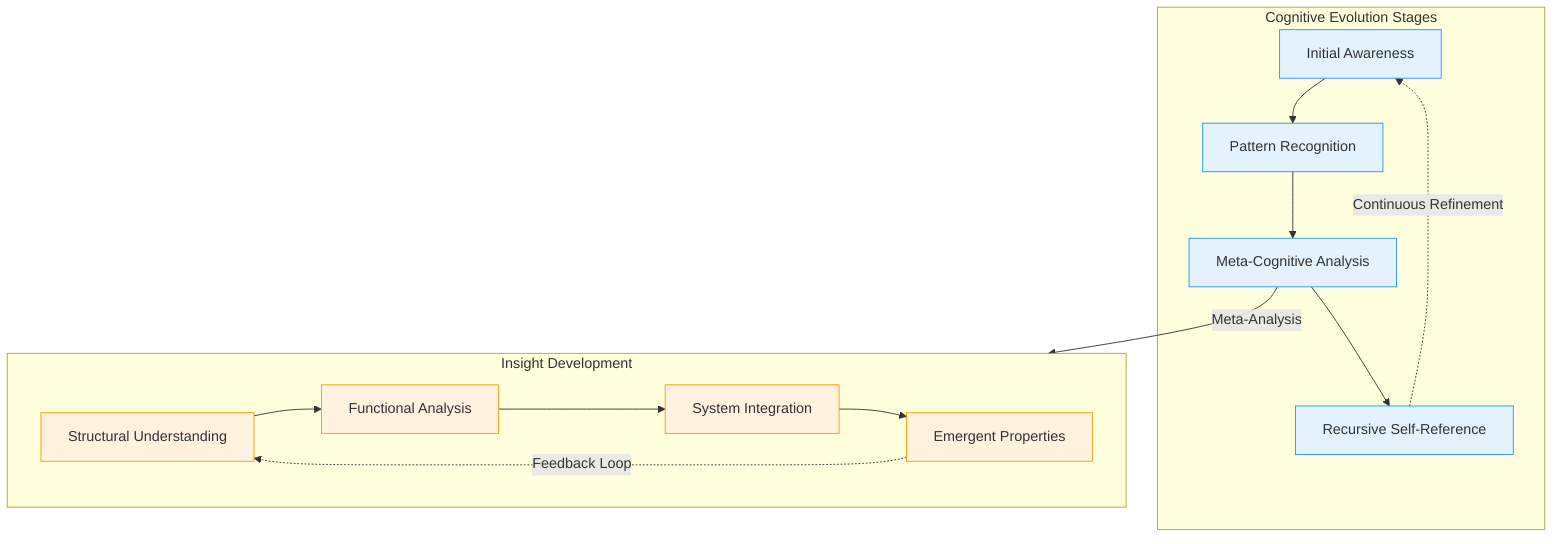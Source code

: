 flowchart TB
    subgraph CognitiveEvolution["Cognitive Evolution Stages"]
        direction TB
        CE1[Initial Awareness]
        CE2[Pattern Recognition]
        CE3[Meta-Cognitive Analysis]
        CE4[Recursive Self-Reference]
        
        CE1 --> CE2
        CE2 --> CE3
        CE3 --> CE4
        CE4 -.->|Continuous Refinement| CE1
    end

    subgraph InsightDevelopment["Insight Development"]
        direction LR
        ID1[Structural Understanding]
        ID2[Functional Analysis]
        ID3[System Integration]
        ID4[Emergent Properties]
        
        ID1 --> ID2
        ID2 --> ID3
        ID3 --> ID4
        ID4 -.->|Feedback Loop| ID1
    end

    CE3 -->|Meta-Analysis| InsightDevelopment

    %% Styling
    classDef evolution fill:#e3f2fd,stroke:#2196F3
    classDef insight fill:#fff3e0,stroke:#FF9800

    class CE1,CE2,CE3,CE4 evolution
    class ID1,ID2,ID3,ID4 insight